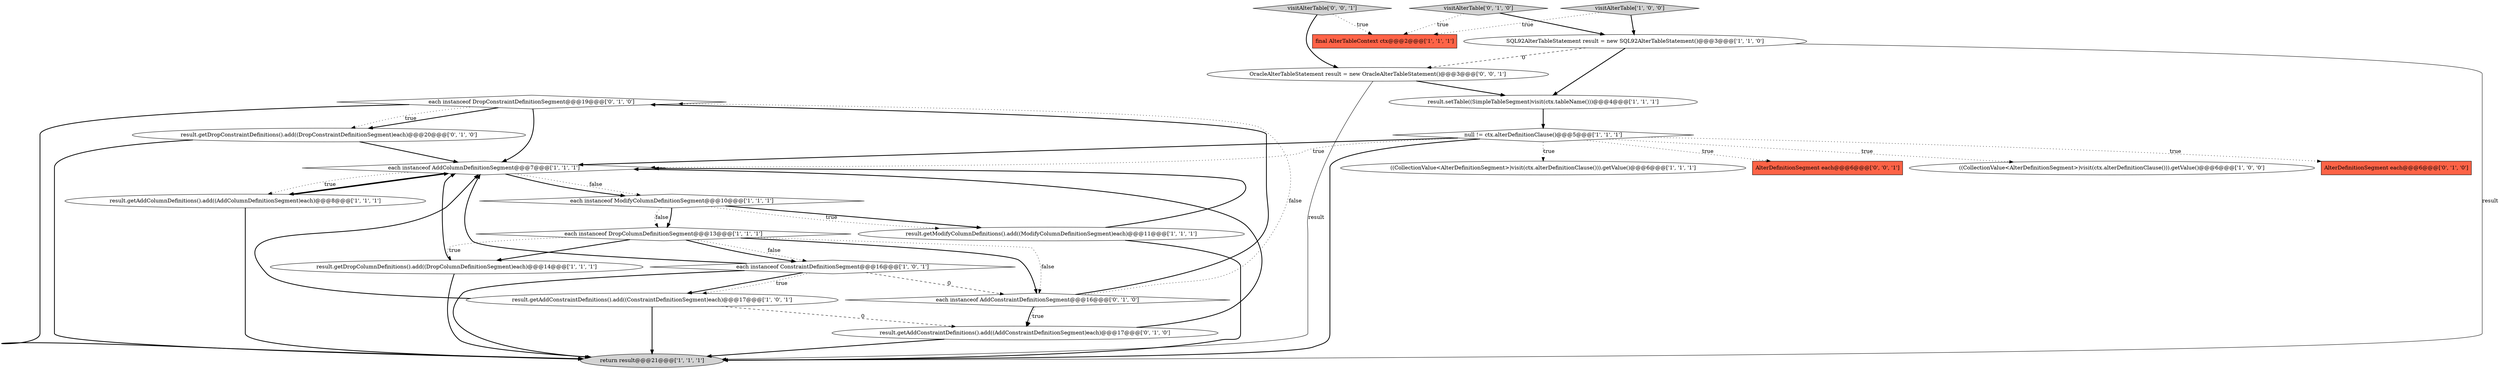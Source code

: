 digraph {
18 [style = filled, label = "each instanceof DropConstraintDefinitionSegment@@@19@@@['0', '1', '0']", fillcolor = white, shape = diamond image = "AAA1AAABBB2BBB"];
10 [style = filled, label = "final AlterTableContext ctx@@@2@@@['1', '1', '1']", fillcolor = tomato, shape = box image = "AAA0AAABBB1BBB"];
4 [style = filled, label = "each instanceof DropColumnDefinitionSegment@@@13@@@['1', '1', '1']", fillcolor = white, shape = diamond image = "AAA0AAABBB1BBB"];
21 [style = filled, label = "each instanceof AddConstraintDefinitionSegment@@@16@@@['0', '1', '0']", fillcolor = white, shape = diamond image = "AAA1AAABBB2BBB"];
13 [style = filled, label = "result.getAddConstraintDefinitions().add((ConstraintDefinitionSegment)each)@@@17@@@['1', '0', '1']", fillcolor = white, shape = ellipse image = "AAA0AAABBB1BBB"];
7 [style = filled, label = "((CollectionValue<AlterDefinitionSegment>)visit(ctx.alterDefinitionClause())).getValue()@@@6@@@['1', '1', '1']", fillcolor = white, shape = ellipse image = "AAA0AAABBB1BBB"];
0 [style = filled, label = "visitAlterTable['1', '0', '0']", fillcolor = lightgray, shape = diamond image = "AAA0AAABBB1BBB"];
8 [style = filled, label = "each instanceof AddColumnDefinitionSegment@@@7@@@['1', '1', '1']", fillcolor = white, shape = diamond image = "AAA0AAABBB1BBB"];
14 [style = filled, label = "SQL92AlterTableStatement result = new SQL92AlterTableStatement()@@@3@@@['1', '1', '0']", fillcolor = white, shape = ellipse image = "AAA0AAABBB1BBB"];
16 [style = filled, label = "result.getAddConstraintDefinitions().add((AddConstraintDefinitionSegment)each)@@@17@@@['0', '1', '0']", fillcolor = white, shape = ellipse image = "AAA1AAABBB2BBB"];
20 [style = filled, label = "visitAlterTable['0', '1', '0']", fillcolor = lightgray, shape = diamond image = "AAA0AAABBB2BBB"];
12 [style = filled, label = "result.getDropColumnDefinitions().add((DropColumnDefinitionSegment)each)@@@14@@@['1', '1', '1']", fillcolor = white, shape = ellipse image = "AAA0AAABBB1BBB"];
5 [style = filled, label = "result.setTable((SimpleTableSegment)visit(ctx.tableName()))@@@4@@@['1', '1', '1']", fillcolor = white, shape = ellipse image = "AAA0AAABBB1BBB"];
6 [style = filled, label = "each instanceof ConstraintDefinitionSegment@@@16@@@['1', '0', '1']", fillcolor = white, shape = diamond image = "AAA0AAABBB1BBB"];
19 [style = filled, label = "result.getDropConstraintDefinitions().add((DropConstraintDefinitionSegment)each)@@@20@@@['0', '1', '0']", fillcolor = white, shape = ellipse image = "AAA1AAABBB2BBB"];
15 [style = filled, label = "result.getAddColumnDefinitions().add((AddColumnDefinitionSegment)each)@@@8@@@['1', '1', '1']", fillcolor = white, shape = ellipse image = "AAA0AAABBB1BBB"];
24 [style = filled, label = "OracleAlterTableStatement result = new OracleAlterTableStatement()@@@3@@@['0', '0', '1']", fillcolor = white, shape = ellipse image = "AAA0AAABBB3BBB"];
3 [style = filled, label = "null != ctx.alterDefinitionClause()@@@5@@@['1', '1', '1']", fillcolor = white, shape = diamond image = "AAA0AAABBB1BBB"];
22 [style = filled, label = "AlterDefinitionSegment each@@@6@@@['0', '0', '1']", fillcolor = tomato, shape = box image = "AAA0AAABBB3BBB"];
1 [style = filled, label = "((CollectionValue<AlterDefinitionSegment>)visit(ctx.alterDefinitionClause())).getValue()@@@6@@@['1', '0', '0']", fillcolor = white, shape = ellipse image = "AAA0AAABBB1BBB"];
17 [style = filled, label = "AlterDefinitionSegment each@@@6@@@['0', '1', '0']", fillcolor = tomato, shape = box image = "AAA0AAABBB2BBB"];
23 [style = filled, label = "visitAlterTable['0', '0', '1']", fillcolor = lightgray, shape = diamond image = "AAA0AAABBB3BBB"];
2 [style = filled, label = "result.getModifyColumnDefinitions().add((ModifyColumnDefinitionSegment)each)@@@11@@@['1', '1', '1']", fillcolor = white, shape = ellipse image = "AAA0AAABBB1BBB"];
9 [style = filled, label = "each instanceof ModifyColumnDefinitionSegment@@@10@@@['1', '1', '1']", fillcolor = white, shape = diamond image = "AAA0AAABBB1BBB"];
11 [style = filled, label = "return result@@@21@@@['1', '1', '1']", fillcolor = lightgray, shape = ellipse image = "AAA0AAABBB1BBB"];
0->10 [style = dotted, label="true"];
14->5 [style = bold, label=""];
4->6 [style = bold, label=""];
8->9 [style = dotted, label="false"];
3->22 [style = dotted, label="true"];
3->11 [style = bold, label=""];
8->9 [style = bold, label=""];
9->4 [style = bold, label=""];
23->24 [style = bold, label=""];
3->1 [style = dotted, label="true"];
9->4 [style = dotted, label="false"];
4->12 [style = dotted, label="true"];
2->11 [style = bold, label=""];
6->11 [style = bold, label=""];
21->16 [style = bold, label=""];
19->8 [style = bold, label=""];
23->10 [style = dotted, label="true"];
9->2 [style = bold, label=""];
16->8 [style = bold, label=""];
14->11 [style = solid, label="result"];
3->8 [style = dotted, label="true"];
3->17 [style = dotted, label="true"];
13->16 [style = dashed, label="0"];
6->13 [style = bold, label=""];
24->11 [style = solid, label="result"];
9->2 [style = dotted, label="true"];
6->8 [style = bold, label=""];
4->21 [style = dotted, label="false"];
2->8 [style = bold, label=""];
4->6 [style = dotted, label="false"];
6->13 [style = dotted, label="true"];
20->10 [style = dotted, label="true"];
13->11 [style = bold, label=""];
8->15 [style = dotted, label="true"];
14->24 [style = dashed, label="0"];
19->11 [style = bold, label=""];
15->11 [style = bold, label=""];
18->19 [style = bold, label=""];
21->18 [style = bold, label=""];
3->8 [style = bold, label=""];
18->19 [style = dotted, label="true"];
4->12 [style = bold, label=""];
6->21 [style = dashed, label="0"];
12->11 [style = bold, label=""];
5->3 [style = bold, label=""];
13->8 [style = bold, label=""];
18->8 [style = bold, label=""];
3->7 [style = dotted, label="true"];
21->16 [style = dotted, label="true"];
0->14 [style = bold, label=""];
24->5 [style = bold, label=""];
20->14 [style = bold, label=""];
15->8 [style = bold, label=""];
12->8 [style = bold, label=""];
4->21 [style = bold, label=""];
16->11 [style = bold, label=""];
21->18 [style = dotted, label="false"];
18->11 [style = bold, label=""];
8->15 [style = bold, label=""];
}
